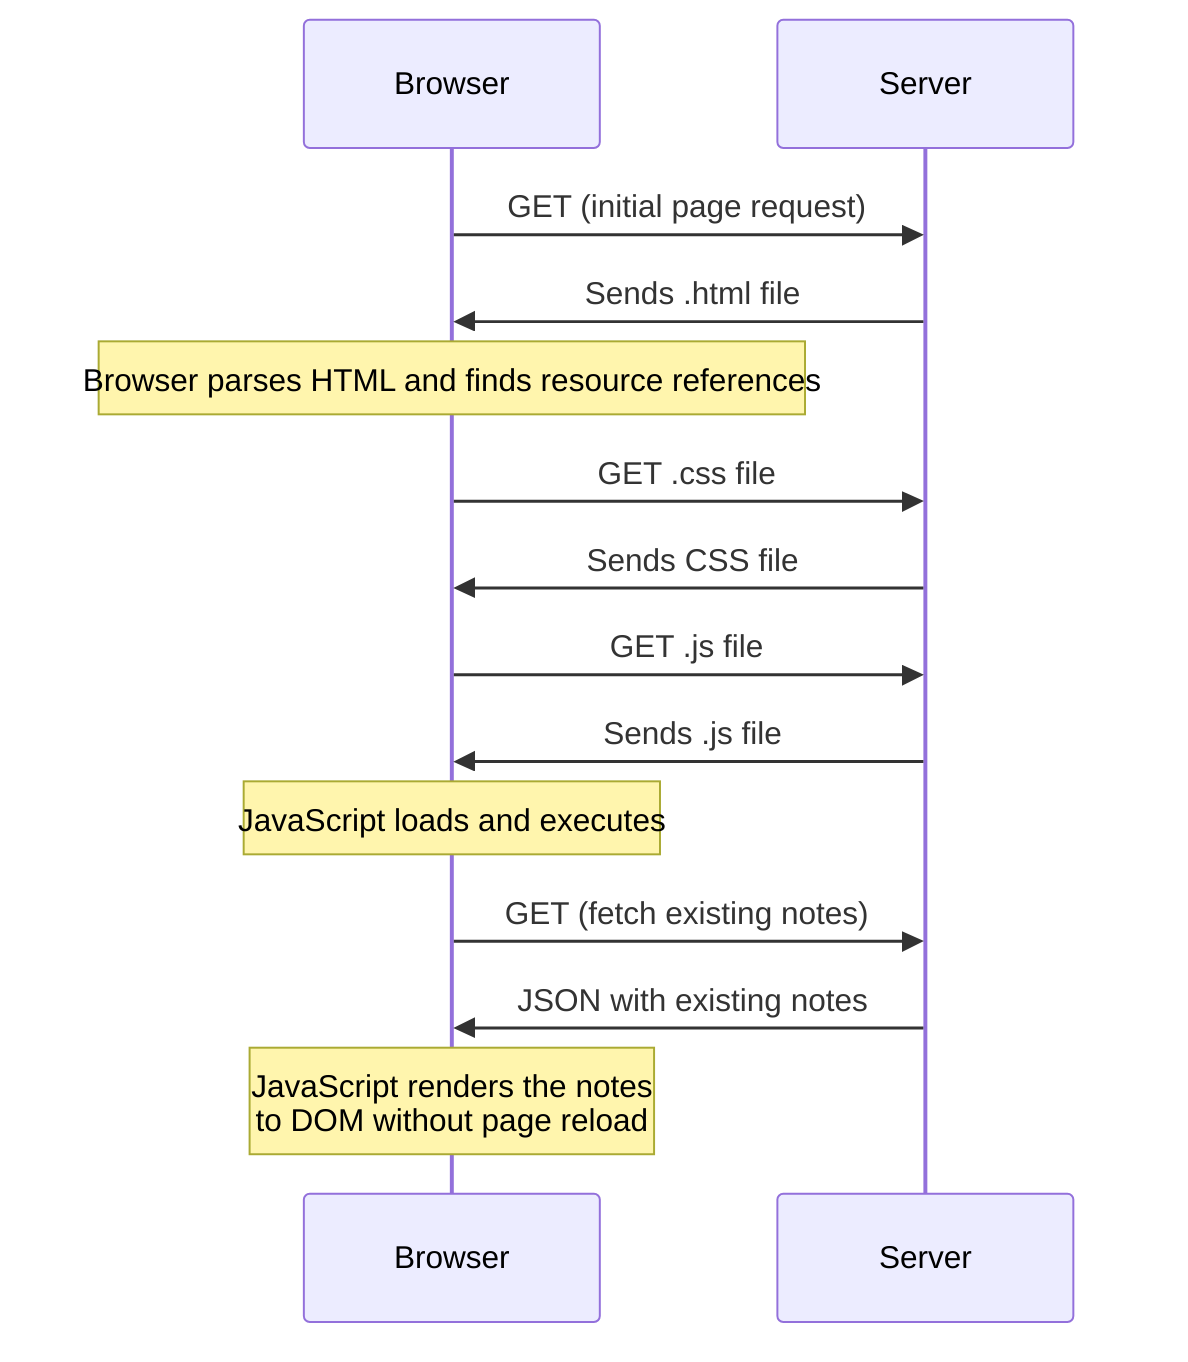 sequenceDiagram
    participant Browser
    participant Server
    Browser->>Server: GET (initial page request)
    Server->>Browser: Sends .html file
    Note over Browser: Browser parses HTML and finds resource references
    Browser->>Server: GET .css file
    Server->>Browser: Sends CSS file
    Browser->>Server: GET .js file
    Server->>Browser: Sends .js file
    Note over Browser: JavaScript loads and executes
    Browser->>Server: GET (fetch existing notes)
    Server->>Browser: JSON with existing notes
    Note over Browser: JavaScript renders the notes<br/>to DOM without page reload
